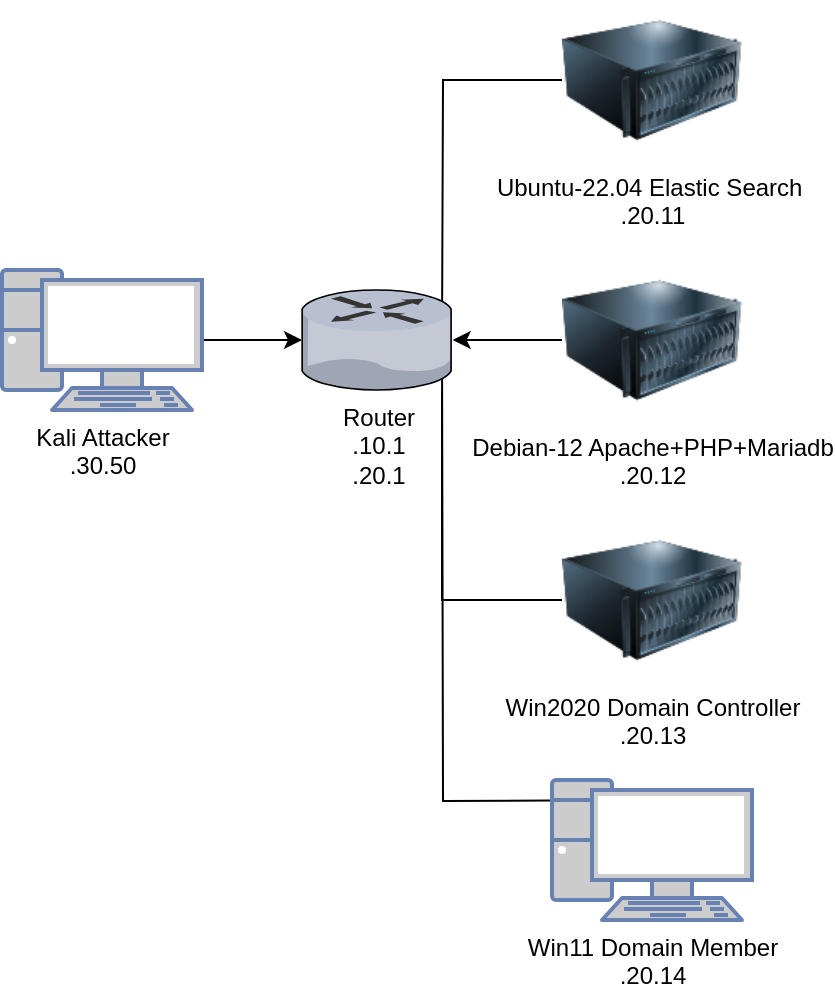 <mxfile version="26.1.0">
  <diagram name="Page-1" id="8fEBpY3mF53WQZuQoEz9">
    <mxGraphModel dx="1687" dy="918" grid="1" gridSize="10" guides="1" tooltips="1" connect="1" arrows="1" fold="1" page="1" pageScale="1" pageWidth="850" pageHeight="1100" math="0" shadow="0">
      <root>
        <mxCell id="0" />
        <mxCell id="1" parent="0" />
        <mxCell id="CpA1KL-9WaP0x2CAIUn9-1" style="edgeStyle=orthogonalEdgeStyle;rounded=0;orthogonalLoop=1;jettySize=auto;html=1;" parent="1" source="CpA1KL-9WaP0x2CAIUn9-2" target="CpA1KL-9WaP0x2CAIUn9-12" edge="1">
          <mxGeometry relative="1" as="geometry" />
        </mxCell>
        <mxCell id="CpA1KL-9WaP0x2CAIUn9-2" value="&lt;font style=&quot;color: rgb(0, 0, 0);&quot;&gt;Kali Attacker&lt;br&gt;&lt;/font&gt;&lt;div&gt;&lt;font style=&quot;color: rgb(0, 0, 0);&quot;&gt;.30.50&lt;/font&gt;&lt;/div&gt;" style="fontColor=#0066CC;verticalAlign=top;verticalLabelPosition=bottom;labelPosition=center;align=center;html=1;outlineConnect=0;fillColor=#CCCCCC;strokeColor=#6881B3;gradientColor=none;gradientDirection=north;strokeWidth=2;shape=mxgraph.networks.pc;" parent="1" vertex="1">
          <mxGeometry x="140" y="195" width="100" height="70" as="geometry" />
        </mxCell>
        <mxCell id="CpA1KL-9WaP0x2CAIUn9-3" style="edgeStyle=orthogonalEdgeStyle;rounded=0;orthogonalLoop=1;jettySize=auto;html=1;" parent="1" source="CpA1KL-9WaP0x2CAIUn9-4" target="CpA1KL-9WaP0x2CAIUn9-12" edge="1">
          <mxGeometry relative="1" as="geometry">
            <mxPoint x="370" y="230" as="targetPoint" />
          </mxGeometry>
        </mxCell>
        <mxCell id="CpA1KL-9WaP0x2CAIUn9-4" value="Debian-12 Apache+PHP+Mariadb&lt;div&gt;.20.12&lt;/div&gt;" style="image;html=1;image=img/lib/clip_art/computers/Server_128x128.png" parent="1" vertex="1">
          <mxGeometry x="420" y="190" width="90" height="80" as="geometry" />
        </mxCell>
        <mxCell id="CpA1KL-9WaP0x2CAIUn9-5" style="edgeStyle=orthogonalEdgeStyle;rounded=0;orthogonalLoop=1;jettySize=auto;html=1;endArrow=none;startFill=0;" parent="1" edge="1">
          <mxGeometry relative="1" as="geometry">
            <mxPoint x="360" y="230" as="targetPoint" />
            <mxPoint x="457.33" y="460" as="sourcePoint" />
          </mxGeometry>
        </mxCell>
        <mxCell id="CpA1KL-9WaP0x2CAIUn9-6" value="&lt;font style=&quot;color: rgb(0, 0, 0);&quot;&gt;Win11 Domain Member&lt;br&gt;.20.14&lt;/font&gt;" style="fontColor=#0066CC;verticalAlign=top;verticalLabelPosition=bottom;labelPosition=center;align=center;html=1;outlineConnect=0;fillColor=#CCCCCC;strokeColor=#6881B3;gradientColor=none;gradientDirection=north;strokeWidth=2;shape=mxgraph.networks.pc;" parent="1" vertex="1">
          <mxGeometry x="415" y="450" width="100" height="70" as="geometry" />
        </mxCell>
        <mxCell id="CpA1KL-9WaP0x2CAIUn9-7" style="edgeStyle=orthogonalEdgeStyle;rounded=0;orthogonalLoop=1;jettySize=auto;html=1;endArrow=none;startFill=0;" parent="1" source="CpA1KL-9WaP0x2CAIUn9-9" edge="1">
          <mxGeometry relative="1" as="geometry">
            <mxPoint x="360" y="230" as="targetPoint" />
          </mxGeometry>
        </mxCell>
        <mxCell id="CpA1KL-9WaP0x2CAIUn9-9" value="Ubuntu-22.04 Elastic Search&amp;nbsp;&lt;div&gt;&lt;span style=&quot;background-color: light-dark(#ffffff, var(--ge-dark-color, #121212)); color: light-dark(rgb(0, 0, 0), rgb(255, 255, 255));&quot;&gt;.20.11&lt;/span&gt;&lt;/div&gt;" style="image;html=1;image=img/lib/clip_art/computers/Server_128x128.png" parent="1" vertex="1">
          <mxGeometry x="420" y="60" width="90" height="80" as="geometry" />
        </mxCell>
        <mxCell id="CpA1KL-9WaP0x2CAIUn9-10" style="edgeStyle=orthogonalEdgeStyle;rounded=0;orthogonalLoop=1;jettySize=auto;html=1;endArrow=none;startFill=0;" parent="1" source="CpA1KL-9WaP0x2CAIUn9-11" target="CpA1KL-9WaP0x2CAIUn9-12" edge="1">
          <mxGeometry relative="1" as="geometry">
            <Array as="points">
              <mxPoint x="360" y="360" />
              <mxPoint x="360" y="230" />
            </Array>
          </mxGeometry>
        </mxCell>
        <mxCell id="CpA1KL-9WaP0x2CAIUn9-11" value="Win2020 Domain Controller&lt;div&gt;&lt;span style=&quot;background-color: light-dark(#ffffff, var(--ge-dark-color, #121212)); color: light-dark(rgb(0, 0, 0), rgb(255, 255, 255));&quot;&gt;.20.13&lt;/span&gt;&lt;/div&gt;" style="image;html=1;image=img/lib/clip_art/computers/Server_128x128.png" parent="1" vertex="1">
          <mxGeometry x="420" y="320" width="90" height="80" as="geometry" />
        </mxCell>
        <mxCell id="CpA1KL-9WaP0x2CAIUn9-12" value="Router&lt;div&gt;.10.1&lt;/div&gt;&lt;div&gt;.20.1&lt;/div&gt;" style="verticalLabelPosition=bottom;sketch=0;aspect=fixed;html=1;verticalAlign=top;align=center;outlineConnect=0;shape=mxgraph.citrix.router;" parent="1" vertex="1">
          <mxGeometry x="290" y="205" width="75.35" height="50" as="geometry" />
        </mxCell>
      </root>
    </mxGraphModel>
  </diagram>
</mxfile>
